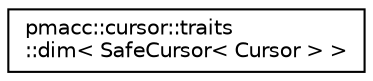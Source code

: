 digraph "Graphical Class Hierarchy"
{
 // LATEX_PDF_SIZE
  edge [fontname="Helvetica",fontsize="10",labelfontname="Helvetica",labelfontsize="10"];
  node [fontname="Helvetica",fontsize="10",shape=record];
  rankdir="LR";
  Node0 [label="pmacc::cursor::traits\l::dim\< SafeCursor\< Cursor \> \>",height=0.2,width=0.4,color="black", fillcolor="white", style="filled",URL="$structpmacc_1_1cursor_1_1traits_1_1dim_3_01_safe_cursor_3_01_cursor_01_4_01_4.html",tooltip=" "];
}
